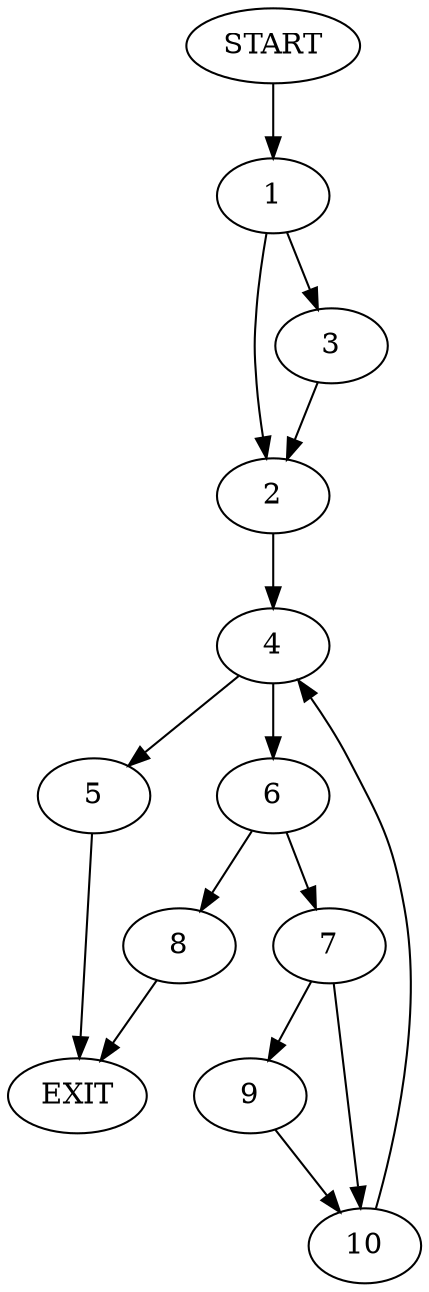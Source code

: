 digraph {
0 [label="START"]
11 [label="EXIT"]
0 -> 1
1 -> 2
1 -> 3
2 -> 4
3 -> 2
4 -> 5
4 -> 6
5 -> 11
6 -> 7
6 -> 8
7 -> 9
7 -> 10
8 -> 11
9 -> 10
10 -> 4
}
